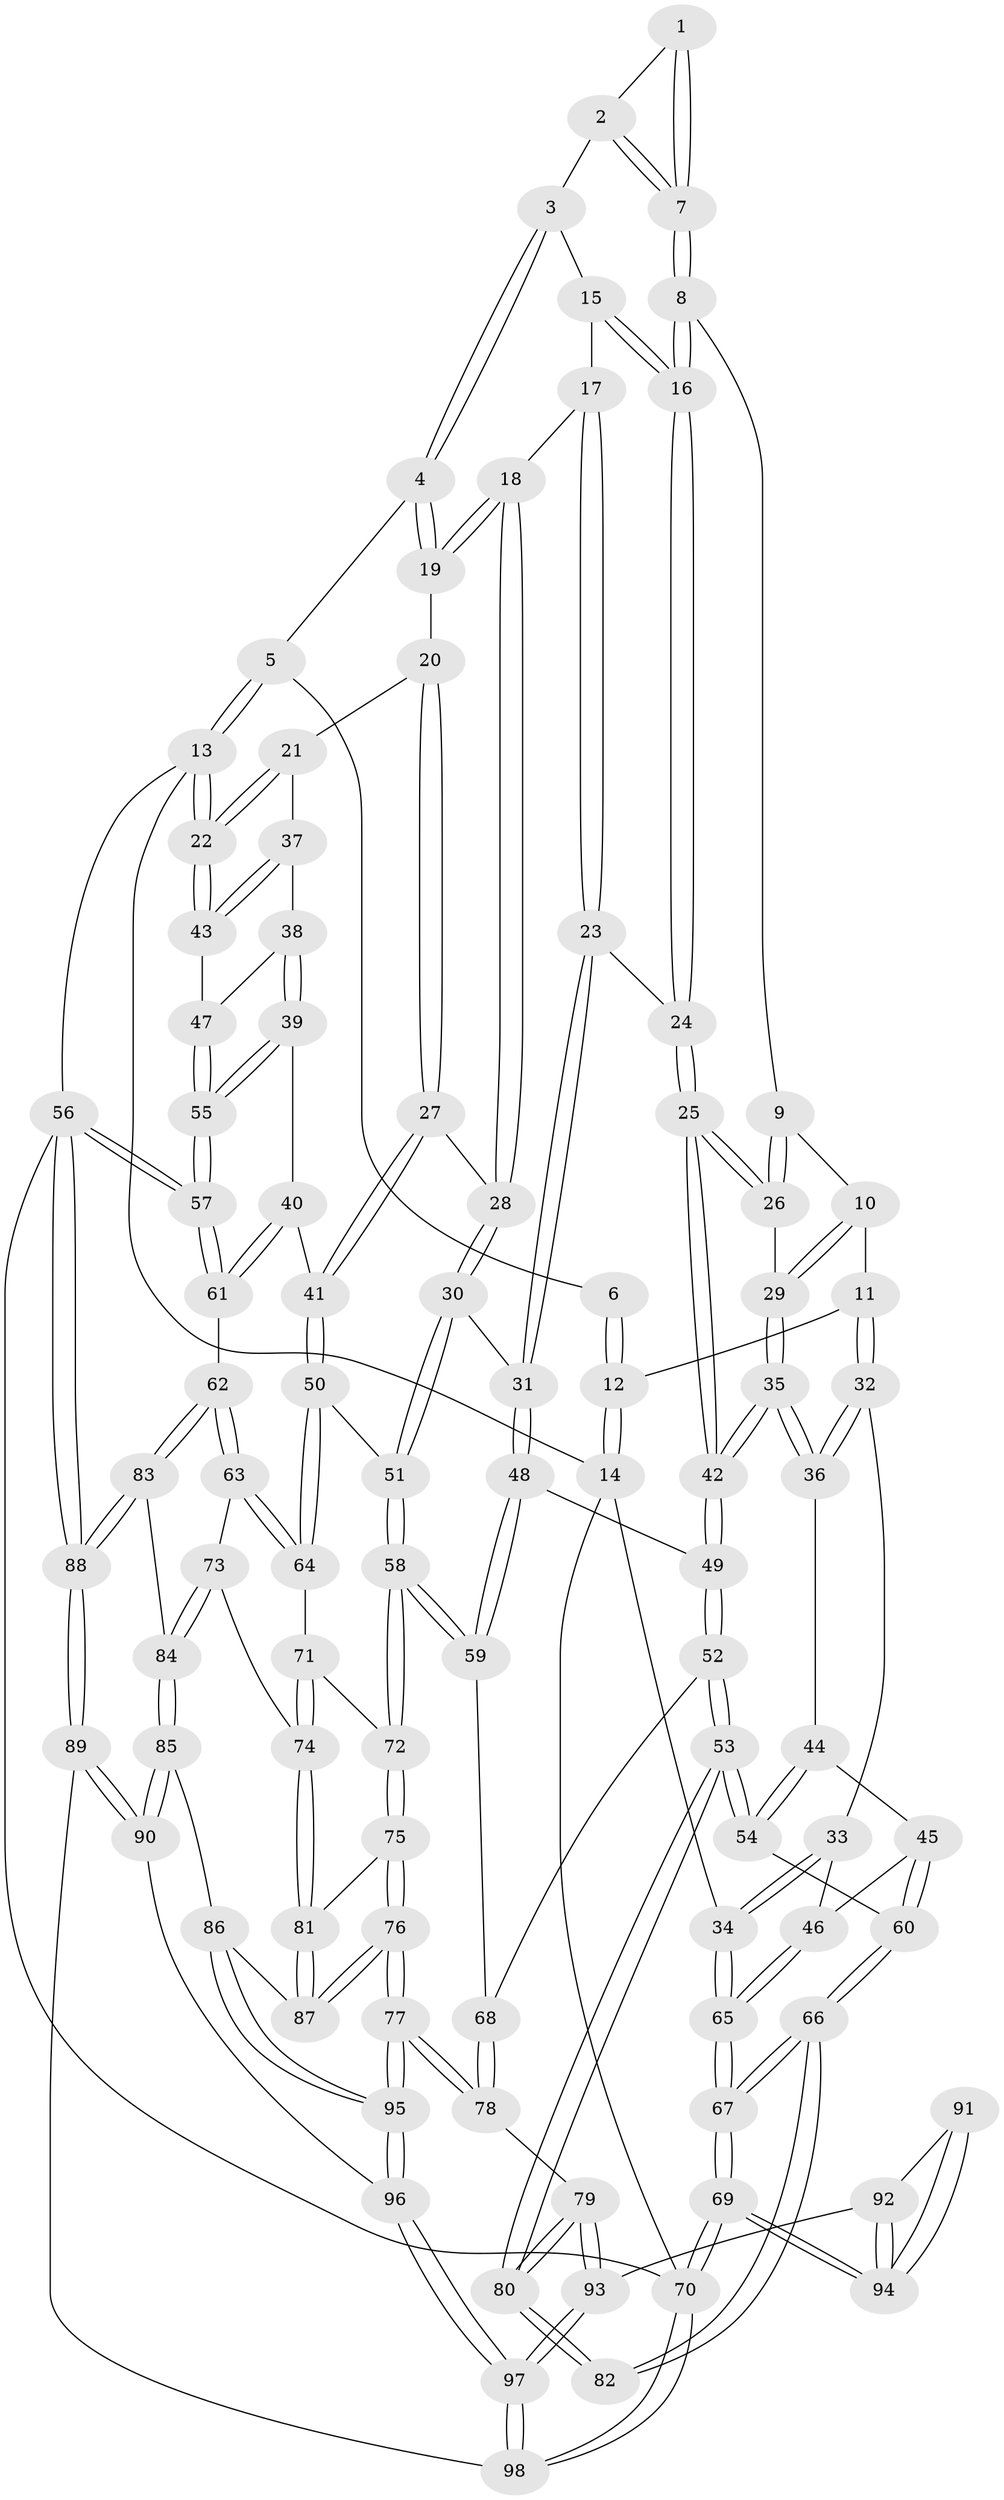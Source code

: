 // Generated by graph-tools (version 1.1) at 2025/51/03/09/25 03:51:06]
// undirected, 98 vertices, 242 edges
graph export_dot {
graph [start="1"]
  node [color=gray90,style=filled];
  1 [pos="+0.36048988320932934+0"];
  2 [pos="+0.46160476404644973+0.0824223333086397"];
  3 [pos="+0.4635872451714498+0.08402721406547235"];
  4 [pos="+0.6799162444491951+0"];
  5 [pos="+0.6608206274117754+0"];
  6 [pos="+0.3392231349620304+0"];
  7 [pos="+0.34198626510659486+0.1095142888225284"];
  8 [pos="+0.33707872051380666+0.1299866438184951"];
  9 [pos="+0.2864398640265178+0.14107532184779356"];
  10 [pos="+0.17100430341049333+0.1150903645249693"];
  11 [pos="+0.09862642776179517+0.06755150520056208"];
  12 [pos="+0+0"];
  13 [pos="+1+0"];
  14 [pos="+0+0"];
  15 [pos="+0.46515142506275553+0.09291187220409095"];
  16 [pos="+0.38449350404124377+0.17932048053691182"];
  17 [pos="+0.5005959103437342+0.1281717318861715"];
  18 [pos="+0.6342230168914792+0.10180392456619797"];
  19 [pos="+0.6993972592036494+0.012674844741156427"];
  20 [pos="+0.7284865946005769+0.04171381616512944"];
  21 [pos="+0.823848178199649+0.11199010911143997"];
  22 [pos="+1+0"];
  23 [pos="+0.44359999514552173+0.23888804718243348"];
  24 [pos="+0.4076136173588749+0.22183169012149276"];
  25 [pos="+0.2994303782307538+0.2935161243355405"];
  26 [pos="+0.2715940465511704+0.21419449449762692"];
  27 [pos="+0.7107350841215786+0.27080620365993335"];
  28 [pos="+0.5868159842215703+0.24318120927908643"];
  29 [pos="+0.20621645771492875+0.22935619051174472"];
  30 [pos="+0.5321103721339998+0.29994365472174933"];
  31 [pos="+0.48754158384606455+0.2813190731961159"];
  32 [pos="+0.08544087439481296+0.20499885872762344"];
  33 [pos="+0.07132606701025676+0.21851520141166095"];
  34 [pos="+0+0.22408849608008294"];
  35 [pos="+0.19613356293294726+0.31373189340373275"];
  36 [pos="+0.1574496132882362+0.314223489122126"];
  37 [pos="+0.8464924501372452+0.14905251512738438"];
  38 [pos="+0.8581146017930353+0.1755247955261524"];
  39 [pos="+0.9001817294743791+0.2921728124767089"];
  40 [pos="+0.8445751437894466+0.345916698114055"];
  41 [pos="+0.7990294305633355+0.35002505831549646"];
  42 [pos="+0.26422148078180663+0.34751691973631116"];
  43 [pos="+1+0"];
  44 [pos="+0.14627477026703295+0.32312723010720396"];
  45 [pos="+0.054554171833783686+0.3760747799531295"];
  46 [pos="+0+0.36236512622063405"];
  47 [pos="+1+0"];
  48 [pos="+0.3361463351091419+0.40409568388627554"];
  49 [pos="+0.28336587040265504+0.39512767189608666"];
  50 [pos="+0.6748971566621241+0.41799765644180403"];
  51 [pos="+0.5323452492930816+0.3006469455428506"];
  52 [pos="+0.23602557388162224+0.48152454261978"];
  53 [pos="+0.1933499861238262+0.5218543042837498"];
  54 [pos="+0.16611952599064406+0.5138659807700292"];
  55 [pos="+1+0.3071307867992319"];
  56 [pos="+1+1"];
  57 [pos="+1+0.8328478657530574"];
  58 [pos="+0.46932468964858304+0.48910981621049604"];
  59 [pos="+0.4348105109336534+0.4812886882178513"];
  60 [pos="+0.1496747330434767+0.5108833784761442"];
  61 [pos="+0.8797656918082911+0.5706126261928549"];
  62 [pos="+0.7878195519903842+0.5819853905196051"];
  63 [pos="+0.7298084920539097+0.530890023538921"];
  64 [pos="+0.6679317885229129+0.4453707274695609"];
  65 [pos="+0+0.3979612424352797"];
  66 [pos="+0+0.6027838573139652"];
  67 [pos="+0+0.577790652533851"];
  68 [pos="+0.3521606904684877+0.5385810425096401"];
  69 [pos="+0+1"];
  70 [pos="+0+1"];
  71 [pos="+0.6326942192101499+0.47844410848624"];
  72 [pos="+0.4736154203713213+0.4949180286144589"];
  73 [pos="+0.6271245276489851+0.5934134172435106"];
  74 [pos="+0.6187819819135092+0.5895531258302922"];
  75 [pos="+0.48780624550443946+0.5973608442724994"];
  76 [pos="+0.45151157678880904+0.6711700711904014"];
  77 [pos="+0.39952500083404086+0.7325292567605504"];
  78 [pos="+0.3348098210538077+0.7088501659082121"];
  79 [pos="+0.24863701377661557+0.6997554083347481"];
  80 [pos="+0.2358020693582953+0.6864924117311623"];
  81 [pos="+0.6020014111464003+0.5964012163776128"];
  82 [pos="+0.04153226930523749+0.6828207633397297"];
  83 [pos="+0.7221076298850702+0.6424931760470853"];
  84 [pos="+0.7019121550423171+0.6487573042773721"];
  85 [pos="+0.653470246223463+0.7331483708408523"];
  86 [pos="+0.6355620523861383+0.7240082580610961"];
  87 [pos="+0.59906742979777+0.6896416499313879"];
  88 [pos="+1+1"];
  89 [pos="+1+1"];
  90 [pos="+0.6667263110989076+0.795991686096699"];
  91 [pos="+0.044883825406305394+0.7067248211965438"];
  92 [pos="+0.13471823071193265+0.8727577309000102"];
  93 [pos="+0.16130444264573748+0.8637200191545721"];
  94 [pos="+0+0.9585288157539675"];
  95 [pos="+0.4140095280276729+0.7628105350263348"];
  96 [pos="+0.4336284760191771+0.8203068379934323"];
  97 [pos="+0.43178982863719856+1"];
  98 [pos="+0.44008630022003997+1"];
  1 -- 2;
  1 -- 7;
  1 -- 7;
  2 -- 3;
  2 -- 7;
  2 -- 7;
  3 -- 4;
  3 -- 4;
  3 -- 15;
  4 -- 5;
  4 -- 19;
  4 -- 19;
  5 -- 6;
  5 -- 13;
  5 -- 13;
  6 -- 12;
  6 -- 12;
  7 -- 8;
  7 -- 8;
  8 -- 9;
  8 -- 16;
  8 -- 16;
  9 -- 10;
  9 -- 26;
  9 -- 26;
  10 -- 11;
  10 -- 29;
  10 -- 29;
  11 -- 12;
  11 -- 32;
  11 -- 32;
  12 -- 14;
  12 -- 14;
  13 -- 14;
  13 -- 22;
  13 -- 22;
  13 -- 56;
  14 -- 34;
  14 -- 70;
  15 -- 16;
  15 -- 16;
  15 -- 17;
  16 -- 24;
  16 -- 24;
  17 -- 18;
  17 -- 23;
  17 -- 23;
  18 -- 19;
  18 -- 19;
  18 -- 28;
  18 -- 28;
  19 -- 20;
  20 -- 21;
  20 -- 27;
  20 -- 27;
  21 -- 22;
  21 -- 22;
  21 -- 37;
  22 -- 43;
  22 -- 43;
  23 -- 24;
  23 -- 31;
  23 -- 31;
  24 -- 25;
  24 -- 25;
  25 -- 26;
  25 -- 26;
  25 -- 42;
  25 -- 42;
  26 -- 29;
  27 -- 28;
  27 -- 41;
  27 -- 41;
  28 -- 30;
  28 -- 30;
  29 -- 35;
  29 -- 35;
  30 -- 31;
  30 -- 51;
  30 -- 51;
  31 -- 48;
  31 -- 48;
  32 -- 33;
  32 -- 36;
  32 -- 36;
  33 -- 34;
  33 -- 34;
  33 -- 46;
  34 -- 65;
  34 -- 65;
  35 -- 36;
  35 -- 36;
  35 -- 42;
  35 -- 42;
  36 -- 44;
  37 -- 38;
  37 -- 43;
  37 -- 43;
  38 -- 39;
  38 -- 39;
  38 -- 47;
  39 -- 40;
  39 -- 55;
  39 -- 55;
  40 -- 41;
  40 -- 61;
  40 -- 61;
  41 -- 50;
  41 -- 50;
  42 -- 49;
  42 -- 49;
  43 -- 47;
  44 -- 45;
  44 -- 54;
  44 -- 54;
  45 -- 46;
  45 -- 60;
  45 -- 60;
  46 -- 65;
  46 -- 65;
  47 -- 55;
  47 -- 55;
  48 -- 49;
  48 -- 59;
  48 -- 59;
  49 -- 52;
  49 -- 52;
  50 -- 51;
  50 -- 64;
  50 -- 64;
  51 -- 58;
  51 -- 58;
  52 -- 53;
  52 -- 53;
  52 -- 68;
  53 -- 54;
  53 -- 54;
  53 -- 80;
  53 -- 80;
  54 -- 60;
  55 -- 57;
  55 -- 57;
  56 -- 57;
  56 -- 57;
  56 -- 88;
  56 -- 88;
  56 -- 70;
  57 -- 61;
  57 -- 61;
  58 -- 59;
  58 -- 59;
  58 -- 72;
  58 -- 72;
  59 -- 68;
  60 -- 66;
  60 -- 66;
  61 -- 62;
  62 -- 63;
  62 -- 63;
  62 -- 83;
  62 -- 83;
  63 -- 64;
  63 -- 64;
  63 -- 73;
  64 -- 71;
  65 -- 67;
  65 -- 67;
  66 -- 67;
  66 -- 67;
  66 -- 82;
  66 -- 82;
  67 -- 69;
  67 -- 69;
  68 -- 78;
  68 -- 78;
  69 -- 70;
  69 -- 70;
  69 -- 94;
  69 -- 94;
  70 -- 98;
  70 -- 98;
  71 -- 72;
  71 -- 74;
  71 -- 74;
  72 -- 75;
  72 -- 75;
  73 -- 74;
  73 -- 84;
  73 -- 84;
  74 -- 81;
  74 -- 81;
  75 -- 76;
  75 -- 76;
  75 -- 81;
  76 -- 77;
  76 -- 77;
  76 -- 87;
  76 -- 87;
  77 -- 78;
  77 -- 78;
  77 -- 95;
  77 -- 95;
  78 -- 79;
  79 -- 80;
  79 -- 80;
  79 -- 93;
  79 -- 93;
  80 -- 82;
  80 -- 82;
  81 -- 87;
  81 -- 87;
  83 -- 84;
  83 -- 88;
  83 -- 88;
  84 -- 85;
  84 -- 85;
  85 -- 86;
  85 -- 90;
  85 -- 90;
  86 -- 87;
  86 -- 95;
  86 -- 95;
  88 -- 89;
  88 -- 89;
  89 -- 90;
  89 -- 90;
  89 -- 98;
  90 -- 96;
  91 -- 92;
  91 -- 94;
  91 -- 94;
  92 -- 93;
  92 -- 94;
  92 -- 94;
  93 -- 97;
  93 -- 97;
  95 -- 96;
  95 -- 96;
  96 -- 97;
  96 -- 97;
  97 -- 98;
  97 -- 98;
}
